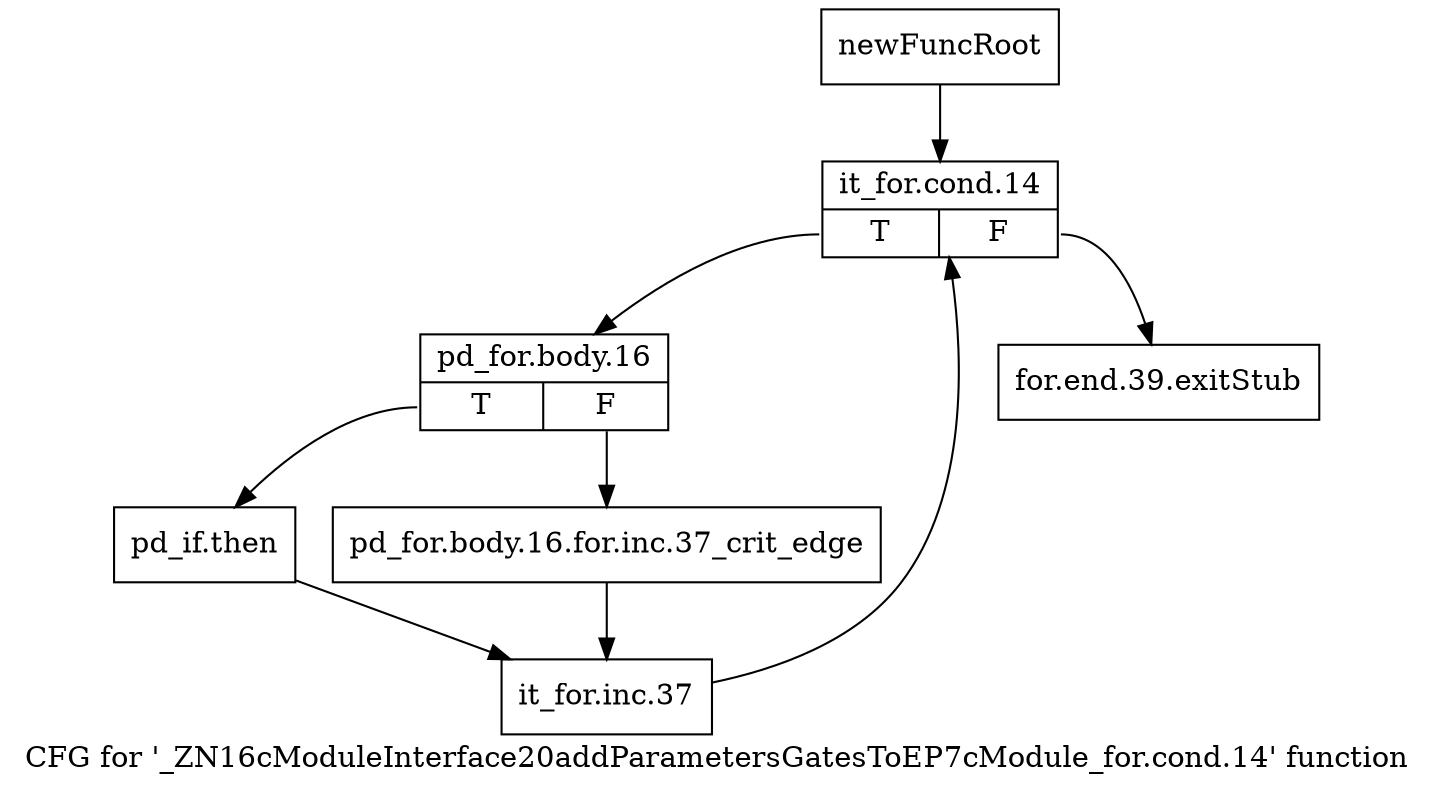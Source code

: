digraph "CFG for '_ZN16cModuleInterface20addParametersGatesToEP7cModule_for.cond.14' function" {
	label="CFG for '_ZN16cModuleInterface20addParametersGatesToEP7cModule_for.cond.14' function";

	Node0x2127010 [shape=record,label="{newFuncRoot}"];
	Node0x2127010 -> Node0x21270b0;
	Node0x2127060 [shape=record,label="{for.end.39.exitStub}"];
	Node0x21270b0 [shape=record,label="{it_for.cond.14|{<s0>T|<s1>F}}"];
	Node0x21270b0:s0 -> Node0x2127100;
	Node0x21270b0:s1 -> Node0x2127060;
	Node0x2127100 [shape=record,label="{pd_for.body.16|{<s0>T|<s1>F}}"];
	Node0x2127100:s0 -> Node0x21271a0;
	Node0x2127100:s1 -> Node0x2127150;
	Node0x2127150 [shape=record,label="{pd_for.body.16.for.inc.37_crit_edge}"];
	Node0x2127150 -> Node0x21271f0;
	Node0x21271a0 [shape=record,label="{pd_if.then}"];
	Node0x21271a0 -> Node0x21271f0;
	Node0x21271f0 [shape=record,label="{it_for.inc.37}"];
	Node0x21271f0 -> Node0x21270b0;
}
